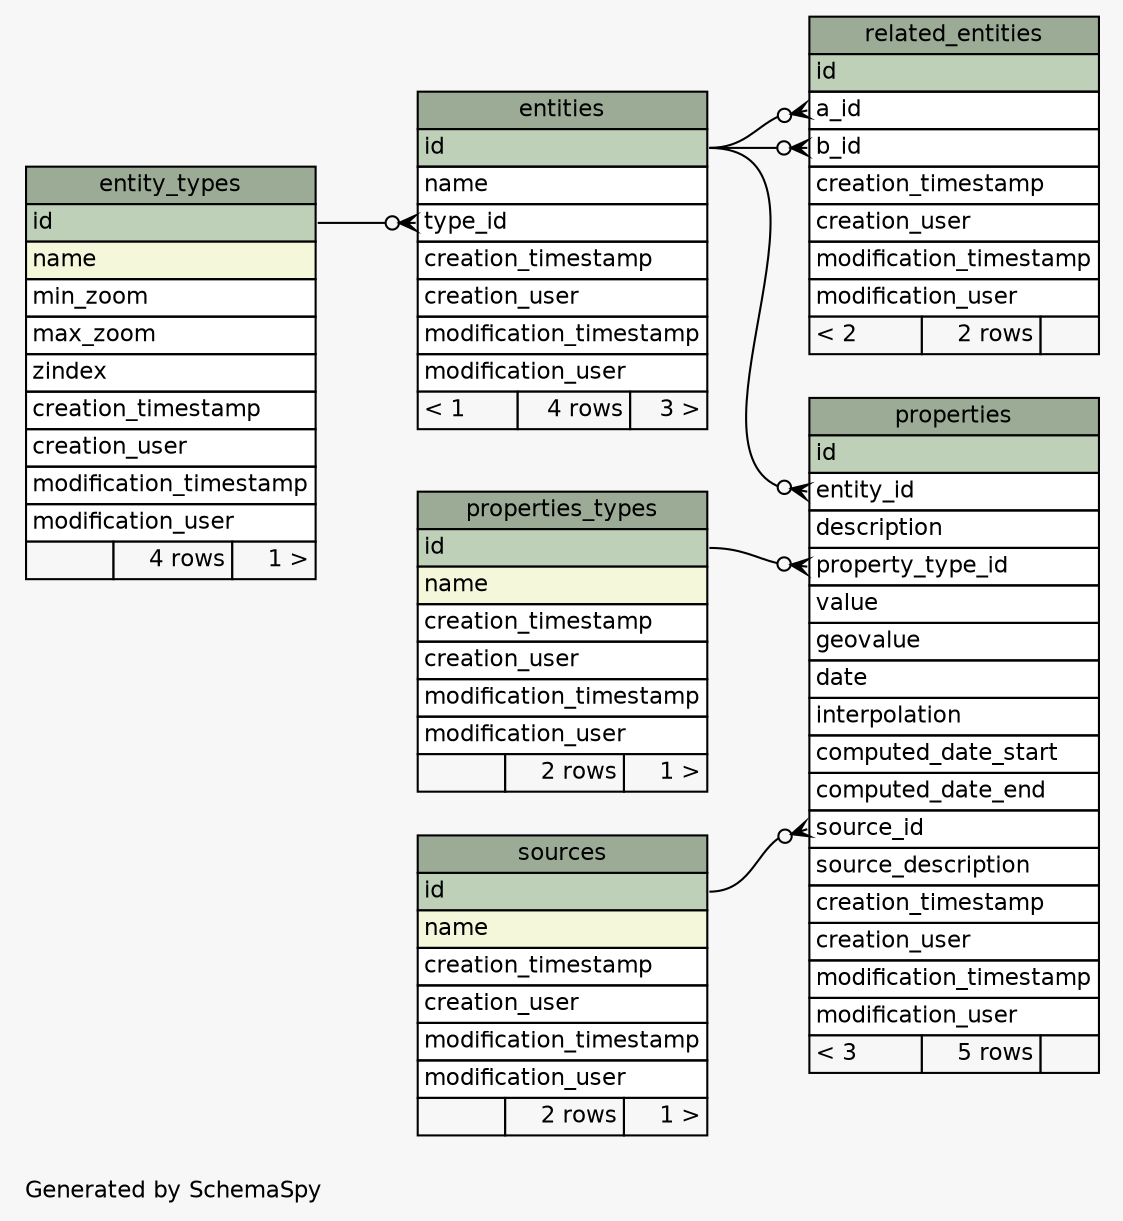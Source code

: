 // dot 2.38.0 on Mac OS X 10.10.1
// SchemaSpy rev 590
digraph "largeRelationshipsDiagram" {
  graph [
    rankdir="RL"
    bgcolor="#f7f7f7"
    label="\nGenerated by SchemaSpy"
    labeljust="l"
    nodesep="0.18"
    ranksep="0.46"
    fontname="Helvetica"
    fontsize="11"
  ];
  node [
    fontname="Helvetica"
    fontsize="11"
    shape="plaintext"
  ];
  edge [
    arrowsize="0.8"
  ];
  "entities" [
    label=<
    <TABLE BORDER="0" CELLBORDER="1" CELLSPACING="0" BGCOLOR="#ffffff">
      <TR><TD COLSPAN="3" BGCOLOR="#9bab96" ALIGN="CENTER">entities</TD></TR>
      <TR><TD PORT="id" COLSPAN="3" BGCOLOR="#bed1b8" ALIGN="LEFT">id</TD></TR>
      <TR><TD PORT="name" COLSPAN="3" ALIGN="LEFT">name</TD></TR>
      <TR><TD PORT="type_id" COLSPAN="3" ALIGN="LEFT">type_id</TD></TR>
      <TR><TD PORT="creation_timestamp" COLSPAN="3" ALIGN="LEFT">creation_timestamp</TD></TR>
      <TR><TD PORT="creation_user" COLSPAN="3" ALIGN="LEFT">creation_user</TD></TR>
      <TR><TD PORT="modification_timestamp" COLSPAN="3" ALIGN="LEFT">modification_timestamp</TD></TR>
      <TR><TD PORT="modification_user" COLSPAN="3" ALIGN="LEFT">modification_user</TD></TR>
      <TR><TD ALIGN="LEFT" BGCOLOR="#f7f7f7">&lt; 1</TD><TD ALIGN="RIGHT" BGCOLOR="#f7f7f7">4 rows</TD><TD ALIGN="RIGHT" BGCOLOR="#f7f7f7">3 &gt;</TD></TR>
    </TABLE>>
    URL="tables/entities.html"
    tooltip="entities"
  ];
  "entity_types" [
    label=<
    <TABLE BORDER="0" CELLBORDER="1" CELLSPACING="0" BGCOLOR="#ffffff">
      <TR><TD COLSPAN="3" BGCOLOR="#9bab96" ALIGN="CENTER">entity_types</TD></TR>
      <TR><TD PORT="id" COLSPAN="3" BGCOLOR="#bed1b8" ALIGN="LEFT">id</TD></TR>
      <TR><TD PORT="name" COLSPAN="3" BGCOLOR="#f4f7da" ALIGN="LEFT">name</TD></TR>
      <TR><TD PORT="min_zoom" COLSPAN="3" ALIGN="LEFT">min_zoom</TD></TR>
      <TR><TD PORT="max_zoom" COLSPAN="3" ALIGN="LEFT">max_zoom</TD></TR>
      <TR><TD PORT="zindex" COLSPAN="3" ALIGN="LEFT">zindex</TD></TR>
      <TR><TD PORT="creation_timestamp" COLSPAN="3" ALIGN="LEFT">creation_timestamp</TD></TR>
      <TR><TD PORT="creation_user" COLSPAN="3" ALIGN="LEFT">creation_user</TD></TR>
      <TR><TD PORT="modification_timestamp" COLSPAN="3" ALIGN="LEFT">modification_timestamp</TD></TR>
      <TR><TD PORT="modification_user" COLSPAN="3" ALIGN="LEFT">modification_user</TD></TR>
      <TR><TD ALIGN="LEFT" BGCOLOR="#f7f7f7">  </TD><TD ALIGN="RIGHT" BGCOLOR="#f7f7f7">4 rows</TD><TD ALIGN="RIGHT" BGCOLOR="#f7f7f7">1 &gt;</TD></TR>
    </TABLE>>
    URL="tables/entity_types.html"
    tooltip="entity_types"
  ];
  "properties" [
    label=<
    <TABLE BORDER="0" CELLBORDER="1" CELLSPACING="0" BGCOLOR="#ffffff">
      <TR><TD COLSPAN="3" BGCOLOR="#9bab96" ALIGN="CENTER">properties</TD></TR>
      <TR><TD PORT="id" COLSPAN="3" BGCOLOR="#bed1b8" ALIGN="LEFT">id</TD></TR>
      <TR><TD PORT="entity_id" COLSPAN="3" ALIGN="LEFT">entity_id</TD></TR>
      <TR><TD PORT="description" COLSPAN="3" ALIGN="LEFT">description</TD></TR>
      <TR><TD PORT="property_type_id" COLSPAN="3" ALIGN="LEFT">property_type_id</TD></TR>
      <TR><TD PORT="value" COLSPAN="3" ALIGN="LEFT">value</TD></TR>
      <TR><TD PORT="geovalue" COLSPAN="3" ALIGN="LEFT">geovalue</TD></TR>
      <TR><TD PORT="date" COLSPAN="3" ALIGN="LEFT">date</TD></TR>
      <TR><TD PORT="interpolation" COLSPAN="3" ALIGN="LEFT">interpolation</TD></TR>
      <TR><TD PORT="computed_date_start" COLSPAN="3" ALIGN="LEFT">computed_date_start</TD></TR>
      <TR><TD PORT="computed_date_end" COLSPAN="3" ALIGN="LEFT">computed_date_end</TD></TR>
      <TR><TD PORT="source_id" COLSPAN="3" ALIGN="LEFT">source_id</TD></TR>
      <TR><TD PORT="source_description" COLSPAN="3" ALIGN="LEFT">source_description</TD></TR>
      <TR><TD PORT="creation_timestamp" COLSPAN="3" ALIGN="LEFT">creation_timestamp</TD></TR>
      <TR><TD PORT="creation_user" COLSPAN="3" ALIGN="LEFT">creation_user</TD></TR>
      <TR><TD PORT="modification_timestamp" COLSPAN="3" ALIGN="LEFT">modification_timestamp</TD></TR>
      <TR><TD PORT="modification_user" COLSPAN="3" ALIGN="LEFT">modification_user</TD></TR>
      <TR><TD ALIGN="LEFT" BGCOLOR="#f7f7f7">&lt; 3</TD><TD ALIGN="RIGHT" BGCOLOR="#f7f7f7">5 rows</TD><TD ALIGN="RIGHT" BGCOLOR="#f7f7f7">  </TD></TR>
    </TABLE>>
    URL="tables/properties.html"
    tooltip="properties"
  ];
  "properties_types" [
    label=<
    <TABLE BORDER="0" CELLBORDER="1" CELLSPACING="0" BGCOLOR="#ffffff">
      <TR><TD COLSPAN="3" BGCOLOR="#9bab96" ALIGN="CENTER">properties_types</TD></TR>
      <TR><TD PORT="id" COLSPAN="3" BGCOLOR="#bed1b8" ALIGN="LEFT">id</TD></TR>
      <TR><TD PORT="name" COLSPAN="3" BGCOLOR="#f4f7da" ALIGN="LEFT">name</TD></TR>
      <TR><TD PORT="creation_timestamp" COLSPAN="3" ALIGN="LEFT">creation_timestamp</TD></TR>
      <TR><TD PORT="creation_user" COLSPAN="3" ALIGN="LEFT">creation_user</TD></TR>
      <TR><TD PORT="modification_timestamp" COLSPAN="3" ALIGN="LEFT">modification_timestamp</TD></TR>
      <TR><TD PORT="modification_user" COLSPAN="3" ALIGN="LEFT">modification_user</TD></TR>
      <TR><TD ALIGN="LEFT" BGCOLOR="#f7f7f7">  </TD><TD ALIGN="RIGHT" BGCOLOR="#f7f7f7">2 rows</TD><TD ALIGN="RIGHT" BGCOLOR="#f7f7f7">1 &gt;</TD></TR>
    </TABLE>>
    URL="tables/properties_types.html"
    tooltip="properties_types"
  ];
  "related_entities" [
    label=<
    <TABLE BORDER="0" CELLBORDER="1" CELLSPACING="0" BGCOLOR="#ffffff">
      <TR><TD COLSPAN="3" BGCOLOR="#9bab96" ALIGN="CENTER">related_entities</TD></TR>
      <TR><TD PORT="id" COLSPAN="3" BGCOLOR="#bed1b8" ALIGN="LEFT">id</TD></TR>
      <TR><TD PORT="a_id" COLSPAN="3" ALIGN="LEFT">a_id</TD></TR>
      <TR><TD PORT="b_id" COLSPAN="3" ALIGN="LEFT">b_id</TD></TR>
      <TR><TD PORT="creation_timestamp" COLSPAN="3" ALIGN="LEFT">creation_timestamp</TD></TR>
      <TR><TD PORT="creation_user" COLSPAN="3" ALIGN="LEFT">creation_user</TD></TR>
      <TR><TD PORT="modification_timestamp" COLSPAN="3" ALIGN="LEFT">modification_timestamp</TD></TR>
      <TR><TD PORT="modification_user" COLSPAN="3" ALIGN="LEFT">modification_user</TD></TR>
      <TR><TD ALIGN="LEFT" BGCOLOR="#f7f7f7">&lt; 2</TD><TD ALIGN="RIGHT" BGCOLOR="#f7f7f7">2 rows</TD><TD ALIGN="RIGHT" BGCOLOR="#f7f7f7">  </TD></TR>
    </TABLE>>
    URL="tables/related_entities.html"
    tooltip="related_entities"
  ];
  "sources" [
    label=<
    <TABLE BORDER="0" CELLBORDER="1" CELLSPACING="0" BGCOLOR="#ffffff">
      <TR><TD COLSPAN="3" BGCOLOR="#9bab96" ALIGN="CENTER">sources</TD></TR>
      <TR><TD PORT="id" COLSPAN="3" BGCOLOR="#bed1b8" ALIGN="LEFT">id</TD></TR>
      <TR><TD PORT="name" COLSPAN="3" BGCOLOR="#f4f7da" ALIGN="LEFT">name</TD></TR>
      <TR><TD PORT="creation_timestamp" COLSPAN="3" ALIGN="LEFT">creation_timestamp</TD></TR>
      <TR><TD PORT="creation_user" COLSPAN="3" ALIGN="LEFT">creation_user</TD></TR>
      <TR><TD PORT="modification_timestamp" COLSPAN="3" ALIGN="LEFT">modification_timestamp</TD></TR>
      <TR><TD PORT="modification_user" COLSPAN="3" ALIGN="LEFT">modification_user</TD></TR>
      <TR><TD ALIGN="LEFT" BGCOLOR="#f7f7f7">  </TD><TD ALIGN="RIGHT" BGCOLOR="#f7f7f7">2 rows</TD><TD ALIGN="RIGHT" BGCOLOR="#f7f7f7">1 &gt;</TD></TR>
    </TABLE>>
    URL="tables/sources.html"
    tooltip="sources"
  ];
  "entities":"type_id":w -> "entity_types":"id":e [arrowhead=none dir=back arrowtail=crowodot];
  "properties":"entity_id":w -> "entities":"id":e [arrowhead=none dir=back arrowtail=crowodot];
  "properties":"property_type_id":w -> "properties_types":"id":e [arrowhead=none dir=back arrowtail=crowodot];
  "properties":"source_id":w -> "sources":"id":e [arrowhead=none dir=back arrowtail=crowodot];
  "related_entities":"a_id":w -> "entities":"id":e [arrowhead=none dir=back arrowtail=crowodot];
  "related_entities":"b_id":w -> "entities":"id":e [arrowhead=none dir=back arrowtail=crowodot];
}
